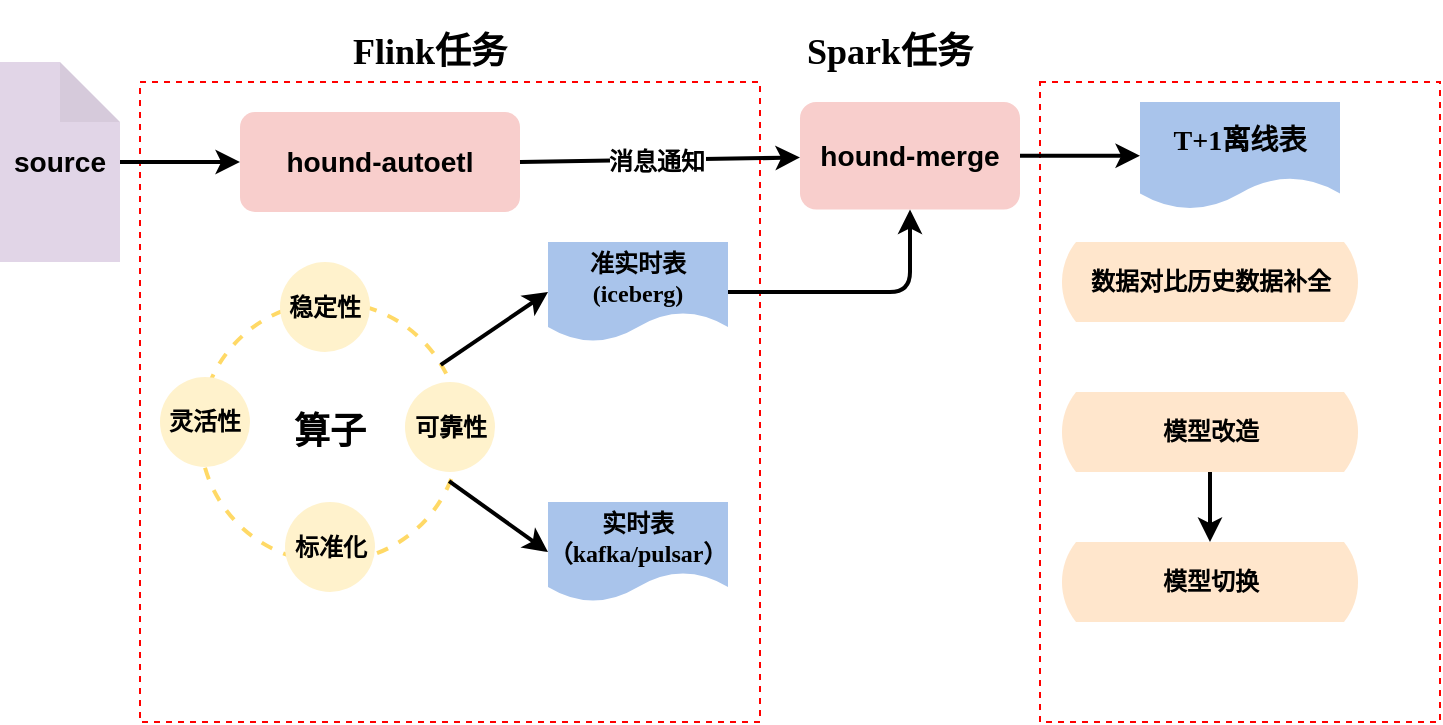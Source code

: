 <mxfile version="16.6.3" type="github">
  <diagram id="nQHFIvQ6dZqCZj452bg0" name="第 1 页">
    <mxGraphModel dx="1267" dy="532" grid="1" gridSize="10" guides="1" tooltips="1" connect="1" arrows="1" fold="1" page="1" pageScale="1" pageWidth="827" pageHeight="1169" math="0" shadow="0">
      <root>
        <mxCell id="0" />
        <mxCell id="1" parent="0" />
        <mxCell id="ZaKkyevfAZTXTg-qhni0-72" value="" style="rounded=0;whiteSpace=wrap;html=1;sketch=0;fontFamily=Times New Roman;fontSize=12;dashed=1;strokeColor=#FF0000;" vertex="1" parent="1">
          <mxGeometry x="120" y="150" width="310" height="320" as="geometry" />
        </mxCell>
        <mxCell id="ZaKkyevfAZTXTg-qhni0-107" value="&lt;h2&gt;算子&lt;/h2&gt;" style="ellipse;whiteSpace=wrap;html=1;aspect=fixed;sketch=0;fontFamily=Times New Roman;fontSize=12;strokeColor=#FFD966;dashed=1;strokeWidth=2;" vertex="1" parent="1">
          <mxGeometry x="150" y="260" width="130" height="130" as="geometry" />
        </mxCell>
        <mxCell id="ZaKkyevfAZTXTg-qhni0-77" value="" style="rounded=0;whiteSpace=wrap;html=1;sketch=0;fontFamily=Times New Roman;fontSize=12;dashed=1;strokeColor=#FF0000;" vertex="1" parent="1">
          <mxGeometry x="570" y="150" width="200" height="320" as="geometry" />
        </mxCell>
        <mxCell id="ZaKkyevfAZTXTg-qhni0-14" style="edgeStyle=orthogonalEdgeStyle;rounded=0;orthogonalLoop=1;jettySize=auto;html=1;entryX=0;entryY=0.5;entryDx=0;entryDy=0;strokeWidth=2;" edge="1" parent="1" source="ZaKkyevfAZTXTg-qhni0-7" target="ZaKkyevfAZTXTg-qhni0-13">
          <mxGeometry relative="1" as="geometry" />
        </mxCell>
        <mxCell id="ZaKkyevfAZTXTg-qhni0-7" value="&lt;h3&gt;source&lt;/h3&gt;" style="shape=note;whiteSpace=wrap;html=1;backgroundOutline=1;darkOpacity=0.05;fillColor=#e1d5e7;strokeColor=none;" vertex="1" parent="1">
          <mxGeometry x="50" y="140" width="60" height="100" as="geometry" />
        </mxCell>
        <mxCell id="ZaKkyevfAZTXTg-qhni0-13" value="&lt;h3&gt;hound-autoetl&lt;/h3&gt;" style="rounded=1;whiteSpace=wrap;html=1;strokeColor=none;fillColor=#f8cecc;" vertex="1" parent="1">
          <mxGeometry x="170" y="165" width="140" height="50" as="geometry" />
        </mxCell>
        <mxCell id="ZaKkyevfAZTXTg-qhni0-104" style="edgeStyle=orthogonalEdgeStyle;rounded=1;orthogonalLoop=1;jettySize=auto;html=1;exitX=1;exitY=0.5;exitDx=0;exitDy=0;fontFamily=Times New Roman;fontSize=12;strokeWidth=2;" edge="1" parent="1" source="ZaKkyevfAZTXTg-qhni0-15" target="ZaKkyevfAZTXTg-qhni0-48">
          <mxGeometry relative="1" as="geometry" />
        </mxCell>
        <mxCell id="ZaKkyevfAZTXTg-qhni0-15" value="&lt;h3&gt;hound-merge&lt;/h3&gt;" style="rounded=1;whiteSpace=wrap;html=1;fillColor=#f8cecc;strokeColor=none;" vertex="1" parent="1">
          <mxGeometry x="450" y="160" width="110" height="53.75" as="geometry" />
        </mxCell>
        <mxCell id="ZaKkyevfAZTXTg-qhni0-31" value="" style="endArrow=classic;html=1;rounded=0;strokeWidth=2;exitX=1;exitY=0.5;exitDx=0;exitDy=0;" edge="1" parent="1" source="ZaKkyevfAZTXTg-qhni0-13" target="ZaKkyevfAZTXTg-qhni0-15">
          <mxGeometry relative="1" as="geometry">
            <mxPoint x="360" y="189.5" as="sourcePoint" />
            <mxPoint x="450" y="190" as="targetPoint" />
          </mxGeometry>
        </mxCell>
        <mxCell id="ZaKkyevfAZTXTg-qhni0-32" value="&lt;h2 style=&quot;font-size: 12px;&quot;&gt;&lt;font face=&quot;Times New Roman&quot; style=&quot;font-size: 12px;&quot;&gt;消息通知&lt;/font&gt;&lt;/h2&gt;" style="edgeLabel;resizable=0;html=1;align=center;verticalAlign=middle;dashed=1;sketch=1;fontSize=12;" connectable="0" vertex="1" parent="ZaKkyevfAZTXTg-qhni0-31">
          <mxGeometry relative="1" as="geometry">
            <mxPoint x="-2" y="1" as="offset" />
          </mxGeometry>
        </mxCell>
        <mxCell id="ZaKkyevfAZTXTg-qhni0-36" value="&lt;h2&gt;Flink任务&lt;/h2&gt;" style="text;html=1;strokeColor=none;fillColor=none;align=center;verticalAlign=middle;whiteSpace=wrap;rounded=0;sketch=0;fontFamily=Times New Roman;" vertex="1" parent="1">
          <mxGeometry x="220" y="120" width="90" height="30" as="geometry" />
        </mxCell>
        <mxCell id="ZaKkyevfAZTXTg-qhni0-37" value="&lt;h2&gt;Spark任务&lt;/h2&gt;" style="text;html=1;strokeColor=none;fillColor=none;align=center;verticalAlign=middle;whiteSpace=wrap;rounded=0;sketch=0;fontFamily=Times New Roman;" vertex="1" parent="1">
          <mxGeometry x="450" y="120" width="90" height="30" as="geometry" />
        </mxCell>
        <mxCell id="ZaKkyevfAZTXTg-qhni0-46" value="&lt;h4&gt;&lt;span&gt;实时表（kafka/pulsar）&lt;/span&gt;&lt;/h4&gt;" style="shape=document;whiteSpace=wrap;html=1;boundedLbl=1;sketch=0;fontFamily=Times New Roman;fontSize=12;fillColor=#A9C4EB;strokeColor=none;" vertex="1" parent="1">
          <mxGeometry x="324" y="360" width="90" height="50" as="geometry" />
        </mxCell>
        <mxCell id="ZaKkyevfAZTXTg-qhni0-48" value="&lt;h3&gt;T+1离线表&lt;/h3&gt;" style="shape=document;whiteSpace=wrap;html=1;boundedLbl=1;sketch=0;fontFamily=Times New Roman;fontSize=12;strokeColor=none;fillColor=#A9C4EB;" vertex="1" parent="1">
          <mxGeometry x="620" y="160" width="100" height="53.75" as="geometry" />
        </mxCell>
        <mxCell id="ZaKkyevfAZTXTg-qhni0-55" style="edgeStyle=orthogonalEdgeStyle;rounded=1;orthogonalLoop=1;jettySize=auto;html=1;exitX=1;exitY=0.5;exitDx=0;exitDy=0;entryX=0.5;entryY=1;entryDx=0;entryDy=0;fontFamily=Times New Roman;fontSize=12;strokeWidth=2;" edge="1" parent="1" source="ZaKkyevfAZTXTg-qhni0-54" target="ZaKkyevfAZTXTg-qhni0-15">
          <mxGeometry relative="1" as="geometry" />
        </mxCell>
        <mxCell id="ZaKkyevfAZTXTg-qhni0-54" value="&lt;h4&gt;&lt;span&gt;准实时表(iceberg)&lt;/span&gt;&lt;/h4&gt;" style="shape=document;whiteSpace=wrap;html=1;boundedLbl=1;sketch=0;fontFamily=Times New Roman;fontSize=12;fillColor=#A9C4EB;strokeColor=none;" vertex="1" parent="1">
          <mxGeometry x="324" y="230" width="90" height="50" as="geometry" />
        </mxCell>
        <mxCell id="ZaKkyevfAZTXTg-qhni0-59" value="" style="endArrow=classic;html=1;rounded=1;fontFamily=Times New Roman;fontSize=12;strokeWidth=2;exitX=0.926;exitY=0.242;exitDx=0;exitDy=0;exitPerimeter=0;entryX=0;entryY=0.5;entryDx=0;entryDy=0;fillColor=#d5e8d4;strokeColor=#000000;" edge="1" parent="1" source="ZaKkyevfAZTXTg-qhni0-107" target="ZaKkyevfAZTXTg-qhni0-54">
          <mxGeometry width="50" height="50" relative="1" as="geometry">
            <mxPoint x="253.01" y="311" as="sourcePoint" />
            <mxPoint x="290" y="280" as="targetPoint" />
          </mxGeometry>
        </mxCell>
        <mxCell id="ZaKkyevfAZTXTg-qhni0-61" value="" style="endArrow=classic;html=1;rounded=1;fontFamily=Times New Roman;fontSize=12;strokeWidth=2;exitX=0.958;exitY=0.689;exitDx=0;exitDy=0;exitPerimeter=0;entryX=0;entryY=0.5;entryDx=0;entryDy=0;fillColor=#d5e8d4;strokeColor=#000000;" edge="1" parent="1" source="ZaKkyevfAZTXTg-qhni0-107" target="ZaKkyevfAZTXTg-qhni0-46">
          <mxGeometry width="50" height="50" relative="1" as="geometry">
            <mxPoint x="250" y="339.98" as="sourcePoint" />
            <mxPoint x="280" y="360" as="targetPoint" />
          </mxGeometry>
        </mxCell>
        <mxCell id="ZaKkyevfAZTXTg-qhni0-87" value="&lt;h4&gt;数据对比历史数据补全&lt;/h4&gt;" style="html=1;dashed=0;whitespace=wrap;shape=mxgraph.dfd.loop;sketch=0;fontFamily=Times New Roman;fontSize=12;strokeColor=none;fillColor=#ffe6cc;" vertex="1" parent="1">
          <mxGeometry x="580" y="230" width="150" height="40" as="geometry" />
        </mxCell>
        <mxCell id="ZaKkyevfAZTXTg-qhni0-100" style="edgeStyle=orthogonalEdgeStyle;rounded=1;orthogonalLoop=1;jettySize=auto;html=1;exitX=0.5;exitY=1;exitDx=0;exitDy=0;exitPerimeter=0;fontFamily=Times New Roman;fontSize=12;strokeWidth=2;" edge="1" parent="1" source="ZaKkyevfAZTXTg-qhni0-89" target="ZaKkyevfAZTXTg-qhni0-99">
          <mxGeometry relative="1" as="geometry" />
        </mxCell>
        <mxCell id="ZaKkyevfAZTXTg-qhni0-89" value="&lt;h4&gt;模型改造&lt;/h4&gt;" style="html=1;dashed=0;whitespace=wrap;shape=mxgraph.dfd.loop;sketch=0;fontFamily=Times New Roman;fontSize=12;fillColor=#ffe6cc;strokeColor=none;" vertex="1" parent="1">
          <mxGeometry x="580" y="305" width="150" height="40" as="geometry" />
        </mxCell>
        <mxCell id="ZaKkyevfAZTXTg-qhni0-99" value="&lt;h4&gt;模型切换&lt;/h4&gt;" style="html=1;dashed=0;whitespace=wrap;shape=mxgraph.dfd.loop;sketch=0;fontFamily=Times New Roman;fontSize=12;fillColor=#ffe6cc;strokeColor=none;" vertex="1" parent="1">
          <mxGeometry x="580" y="380" width="150" height="40" as="geometry" />
        </mxCell>
        <mxCell id="ZaKkyevfAZTXTg-qhni0-105" value="&lt;h4&gt;稳定性&lt;/h4&gt;" style="ellipse;whiteSpace=wrap;html=1;aspect=fixed;sketch=0;fontFamily=Times New Roman;fontSize=12;fillColor=#fff2cc;strokeColor=none;" vertex="1" parent="1">
          <mxGeometry x="190" y="240" width="45" height="45" as="geometry" />
        </mxCell>
        <mxCell id="ZaKkyevfAZTXTg-qhni0-106" value="&lt;h4&gt;灵活性&lt;/h4&gt;" style="ellipse;whiteSpace=wrap;html=1;aspect=fixed;sketch=0;fontFamily=Times New Roman;fontSize=12;strokeColor=none;fillColor=#FFF2CC;" vertex="1" parent="1">
          <mxGeometry x="130" y="297.5" width="45" height="45" as="geometry" />
        </mxCell>
        <mxCell id="ZaKkyevfAZTXTg-qhni0-109" value="&lt;h4&gt;标准化&lt;/h4&gt;" style="ellipse;whiteSpace=wrap;html=1;aspect=fixed;sketch=0;fontFamily=Times New Roman;fontSize=12;strokeColor=none;fillColor=#FFF2CC;" vertex="1" parent="1">
          <mxGeometry x="192.5" y="360" width="45" height="45" as="geometry" />
        </mxCell>
        <mxCell id="ZaKkyevfAZTXTg-qhni0-110" value="&lt;h4&gt;可靠性&lt;/h4&gt;" style="ellipse;whiteSpace=wrap;html=1;aspect=fixed;sketch=0;fontFamily=Times New Roman;fontSize=12;strokeColor=none;fillColor=#FFF2CC;" vertex="1" parent="1">
          <mxGeometry x="252.5" y="300" width="45" height="45" as="geometry" />
        </mxCell>
      </root>
    </mxGraphModel>
  </diagram>
</mxfile>
